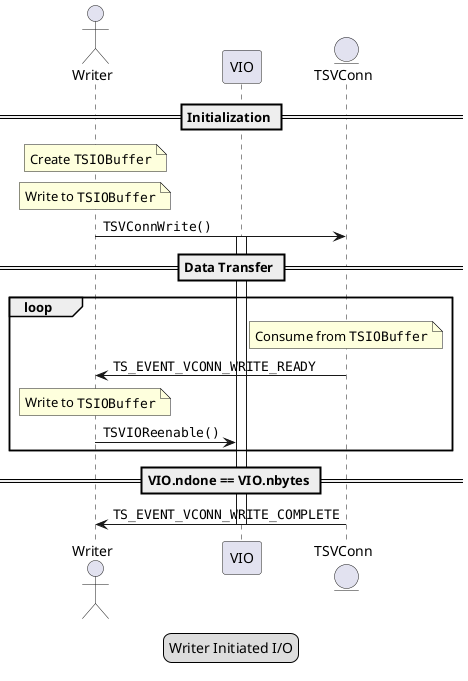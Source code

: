 
@startuml

legend
Writer Initiated I/O
endlegend

actor Writer
participant VIO
entity TSVConn

== Initialization ==
note over Writer: Create ""TSIOBuffer""
note over Writer : Write to ""TSIOBuffer""
Writer -> TSVConn : ""TSVConnWrite()""
activate VIO

== Data Transfer ==
loop

note over TSVConn: Consume from ""TSIOBuffer""
TSVConn -> Writer : ""TS_EVENT_VCONN_WRITE_READY""

note over Writer : Write to ""TSIOBuffer""
Writer -> VIO : ""TSVIOReenable()""

end

== VIO.ndone == VIO.nbytes ==

TSVConn -> Writer : ""TS_EVENT_VCONN_WRITE_COMPLETE""
deactivate VIO

@enduml
